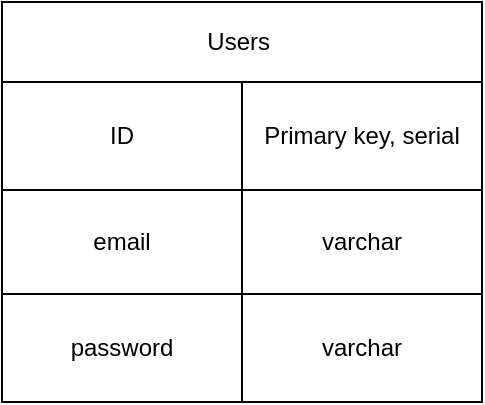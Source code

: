 <mxfile version="20.4.1" type="github">
  <diagram id="3tts951s_HiSQeFY9EzK" name="1 oldal">
    <mxGraphModel dx="2062" dy="1122" grid="1" gridSize="10" guides="1" tooltips="1" connect="1" arrows="1" fold="1" page="1" pageScale="1" pageWidth="827" pageHeight="1169" math="0" shadow="0">
      <root>
        <mxCell id="0" />
        <mxCell id="1" parent="0" />
        <mxCell id="dXMUqU36oEAxvwukicwW-15" value="Users&amp;nbsp;" style="shape=table;html=1;whiteSpace=wrap;startSize=40;container=1;collapsible=0;childLayout=tableLayout;swimlaneFillColor=none;" parent="1" vertex="1">
          <mxGeometry x="40" y="40" width="240" height="200" as="geometry" />
        </mxCell>
        <mxCell id="dXMUqU36oEAxvwukicwW-16" value="" style="shape=tableRow;horizontal=0;startSize=0;swimlaneHead=0;swimlaneBody=0;top=0;left=0;bottom=0;right=0;collapsible=0;dropTarget=0;fillColor=none;points=[[0,0.5],[1,0.5]];portConstraint=eastwest;" parent="dXMUqU36oEAxvwukicwW-15" vertex="1">
          <mxGeometry y="40" width="240" height="54" as="geometry" />
        </mxCell>
        <mxCell id="dXMUqU36oEAxvwukicwW-17" value="ID" style="shape=partialRectangle;html=1;whiteSpace=wrap;connectable=0;fillColor=none;top=0;left=0;bottom=0;right=0;overflow=hidden;" parent="dXMUqU36oEAxvwukicwW-16" vertex="1">
          <mxGeometry width="120" height="54" as="geometry">
            <mxRectangle width="120" height="54" as="alternateBounds" />
          </mxGeometry>
        </mxCell>
        <mxCell id="dXMUqU36oEAxvwukicwW-18" value="Primary key, serial" style="shape=partialRectangle;html=1;whiteSpace=wrap;connectable=0;fillColor=none;top=0;left=0;bottom=0;right=0;overflow=hidden;" parent="dXMUqU36oEAxvwukicwW-16" vertex="1">
          <mxGeometry x="120" width="120" height="54" as="geometry">
            <mxRectangle width="120" height="54" as="alternateBounds" />
          </mxGeometry>
        </mxCell>
        <mxCell id="dXMUqU36oEAxvwukicwW-20" value="" style="shape=tableRow;horizontal=0;startSize=0;swimlaneHead=0;swimlaneBody=0;top=0;left=0;bottom=0;right=0;collapsible=0;dropTarget=0;fillColor=none;points=[[0,0.5],[1,0.5]];portConstraint=eastwest;" parent="dXMUqU36oEAxvwukicwW-15" vertex="1">
          <mxGeometry y="94" width="240" height="52" as="geometry" />
        </mxCell>
        <mxCell id="dXMUqU36oEAxvwukicwW-21" value="email" style="shape=partialRectangle;html=1;whiteSpace=wrap;connectable=0;fillColor=none;top=0;left=0;bottom=0;right=0;overflow=hidden;" parent="dXMUqU36oEAxvwukicwW-20" vertex="1">
          <mxGeometry width="120" height="52" as="geometry">
            <mxRectangle width="120" height="52" as="alternateBounds" />
          </mxGeometry>
        </mxCell>
        <mxCell id="dXMUqU36oEAxvwukicwW-22" value="varchar" style="shape=partialRectangle;html=1;whiteSpace=wrap;connectable=0;fillColor=none;top=0;left=0;bottom=0;right=0;overflow=hidden;" parent="dXMUqU36oEAxvwukicwW-20" vertex="1">
          <mxGeometry x="120" width="120" height="52" as="geometry">
            <mxRectangle width="120" height="52" as="alternateBounds" />
          </mxGeometry>
        </mxCell>
        <mxCell id="dXMUqU36oEAxvwukicwW-24" value="" style="shape=tableRow;horizontal=0;startSize=0;swimlaneHead=0;swimlaneBody=0;top=0;left=0;bottom=0;right=0;collapsible=0;dropTarget=0;fillColor=none;points=[[0,0.5],[1,0.5]];portConstraint=eastwest;" parent="dXMUqU36oEAxvwukicwW-15" vertex="1">
          <mxGeometry y="146" width="240" height="54" as="geometry" />
        </mxCell>
        <mxCell id="dXMUqU36oEAxvwukicwW-25" value="password" style="shape=partialRectangle;html=1;whiteSpace=wrap;connectable=0;fillColor=none;top=0;left=0;bottom=0;right=0;overflow=hidden;" parent="dXMUqU36oEAxvwukicwW-24" vertex="1">
          <mxGeometry width="120" height="54" as="geometry">
            <mxRectangle width="120" height="54" as="alternateBounds" />
          </mxGeometry>
        </mxCell>
        <mxCell id="dXMUqU36oEAxvwukicwW-26" value="varchar" style="shape=partialRectangle;html=1;whiteSpace=wrap;connectable=0;fillColor=none;top=0;left=0;bottom=0;right=0;overflow=hidden;" parent="dXMUqU36oEAxvwukicwW-24" vertex="1">
          <mxGeometry x="120" width="120" height="54" as="geometry">
            <mxRectangle width="120" height="54" as="alternateBounds" />
          </mxGeometry>
        </mxCell>
      </root>
    </mxGraphModel>
  </diagram>
</mxfile>
